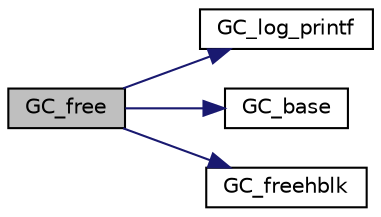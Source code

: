 digraph "GC_free"
{
  edge [fontname="Helvetica",fontsize="10",labelfontname="Helvetica",labelfontsize="10"];
  node [fontname="Helvetica",fontsize="10",shape=record];
  rankdir="LR";
  Node1209 [label="GC_free",height=0.2,width=0.4,color="black", fillcolor="grey75", style="filled", fontcolor="black"];
  Node1209 -> Node1210 [color="midnightblue",fontsize="10",style="solid",fontname="Helvetica"];
  Node1210 [label="GC_log_printf",height=0.2,width=0.4,color="black", fillcolor="white", style="filled",URL="$dd/d79/gc__priv_8h.html#ada843fec7ffa10957a47951e0691f73b"];
  Node1209 -> Node1211 [color="midnightblue",fontsize="10",style="solid",fontname="Helvetica"];
  Node1211 [label="GC_base",height=0.2,width=0.4,color="black", fillcolor="white", style="filled",URL="$d0/daa/gc_8h.html#a8b93cd0c8d9c312bbdf0e679d10b680a"];
  Node1209 -> Node1212 [color="midnightblue",fontsize="10",style="solid",fontname="Helvetica"];
  Node1212 [label="GC_freehblk",height=0.2,width=0.4,color="black", fillcolor="white", style="filled",URL="$d8/d86/allchblk_8c.html#a2c41d1fbfff96311052f54041d5c659a"];
}
